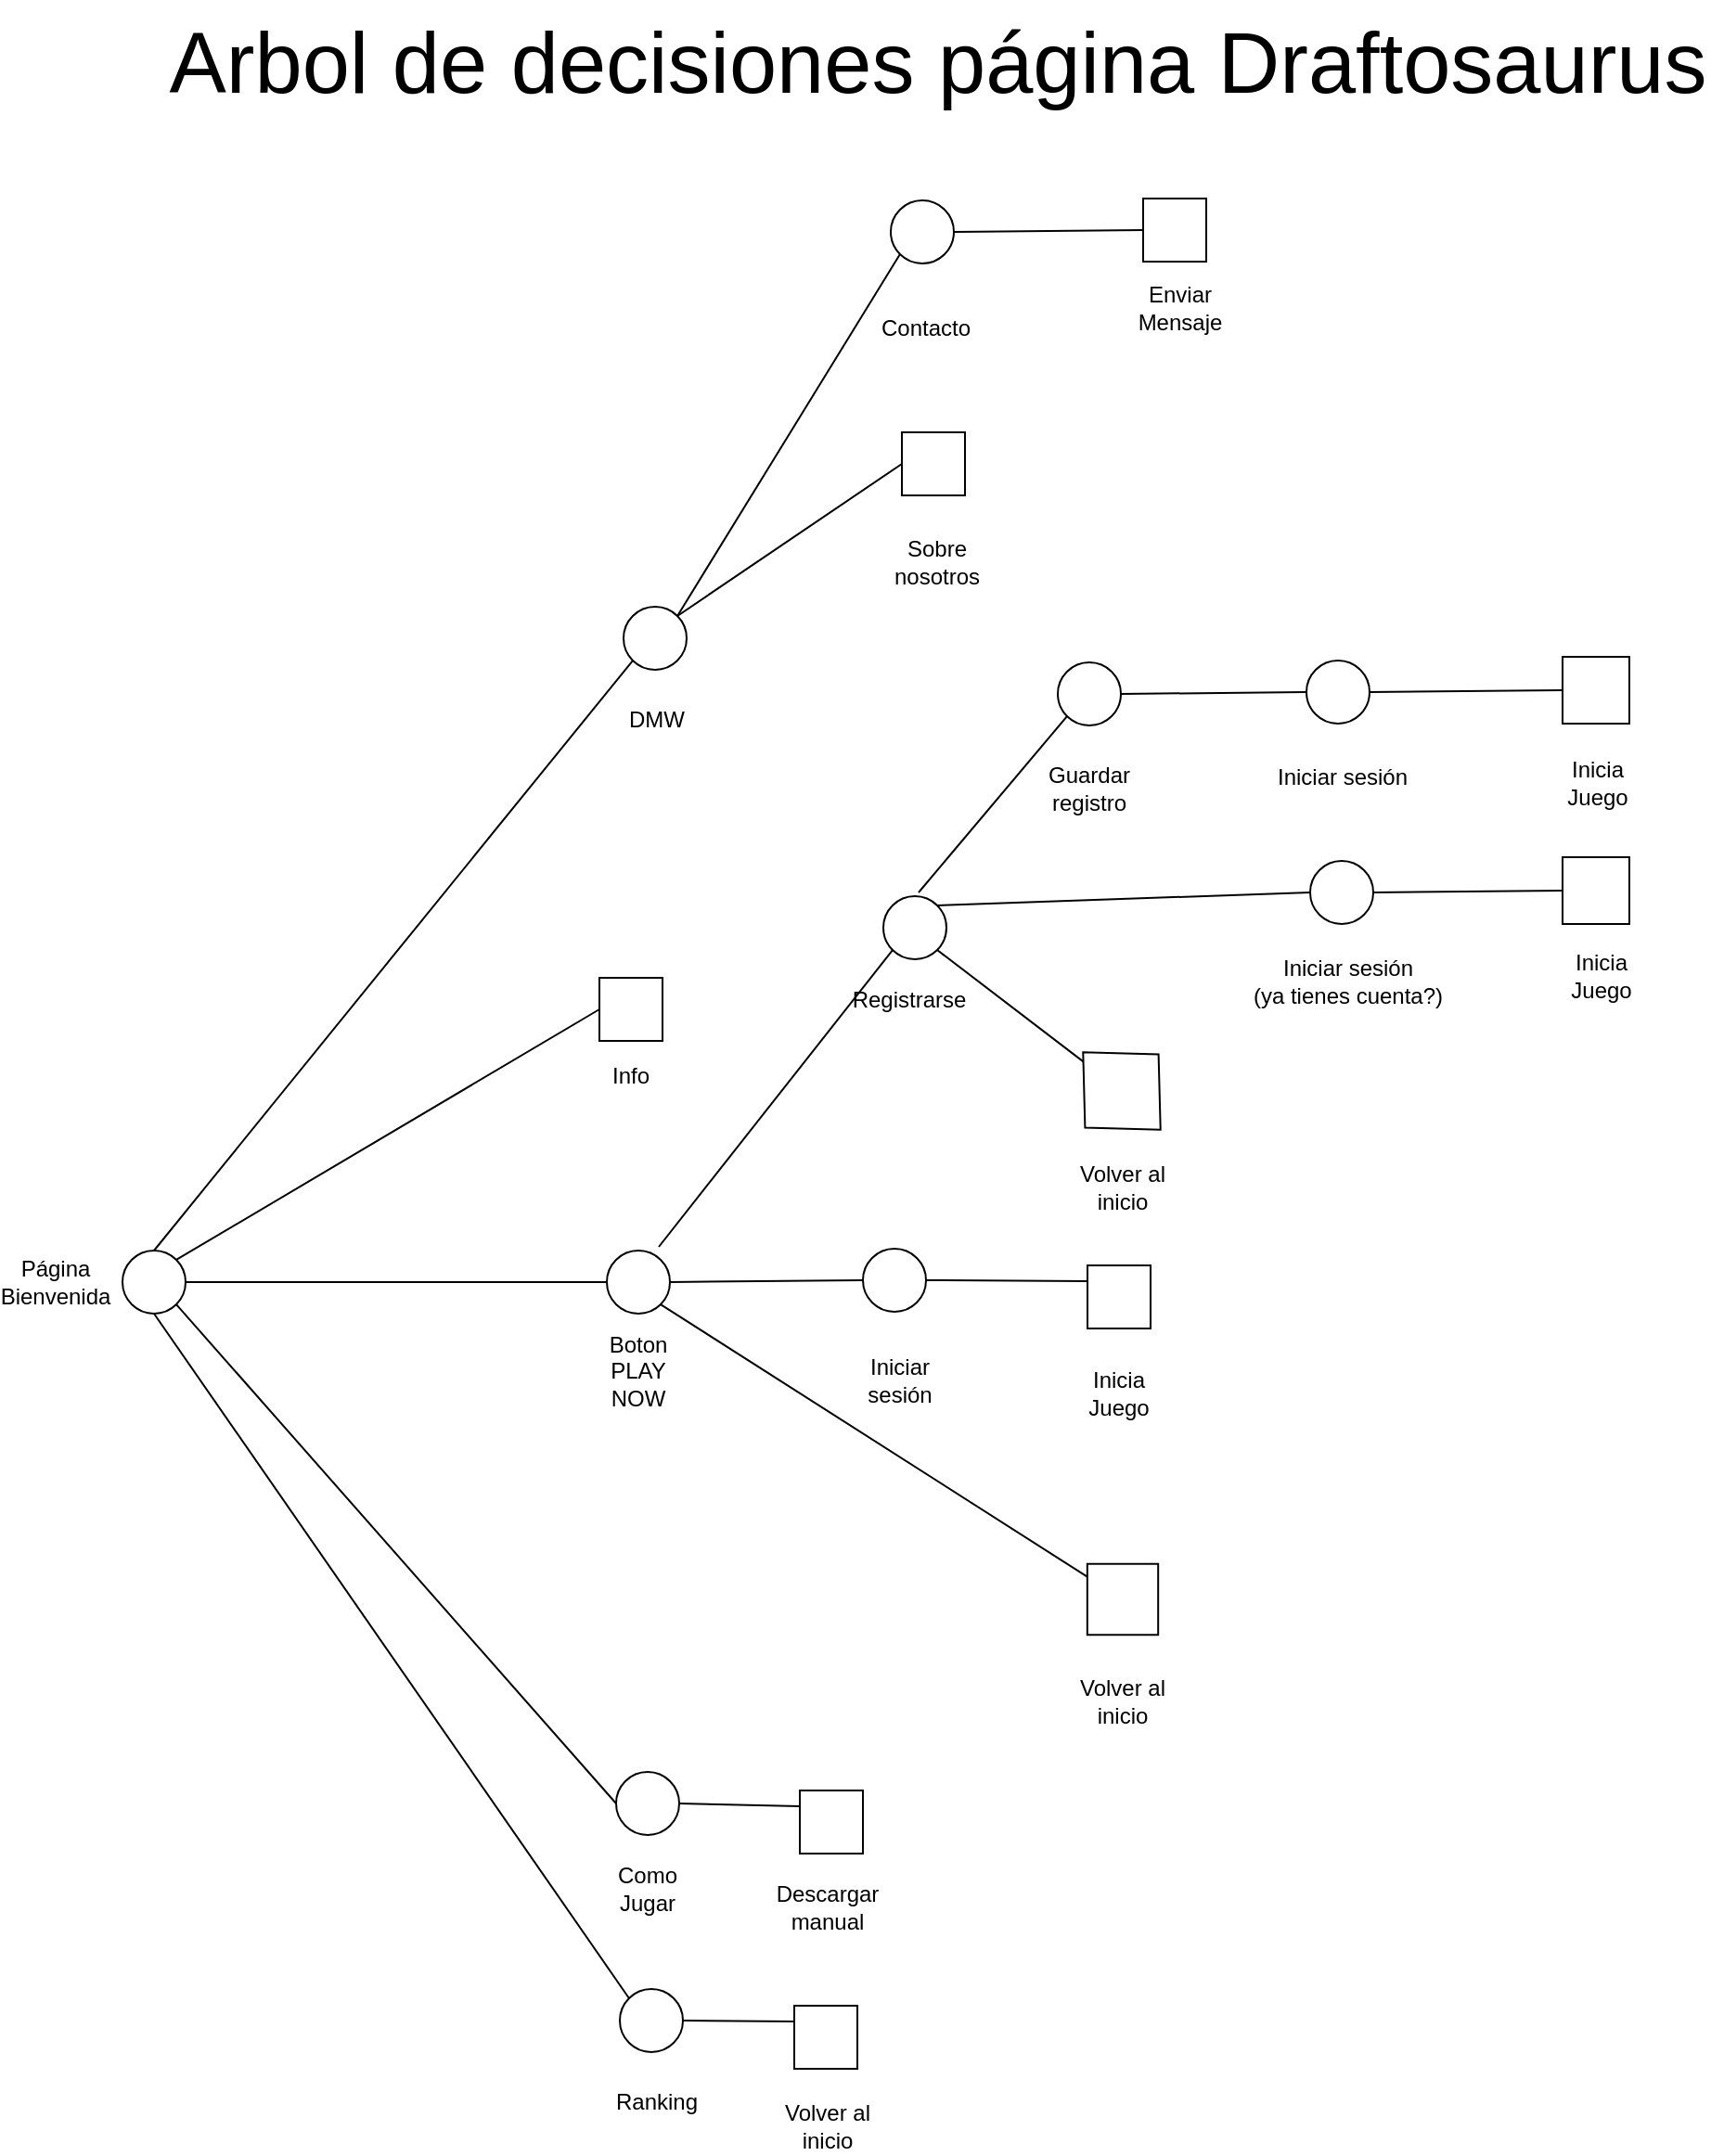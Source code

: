 <mxfile version="27.2.0">
  <diagram name="AOA Diagram CPM" id="0">
    <mxGraphModel grid="0" page="0" gridSize="10" guides="0" tooltips="1" connect="1" arrows="1" fold="1" pageScale="1" pageWidth="850" pageHeight="1100" math="0" shadow="0">
      <root>
        <mxCell id="0" />
        <mxCell id="1" parent="0" />
        <mxCell id="V5MwP_LQJQA790HmhcRP-66668499" value="" style="ellipse;whiteSpace=wrap;html=1;aspect=fixed;rotation=0;" vertex="1" parent="1">
          <mxGeometry x="-53" y="408" width="34" height="34" as="geometry" />
        </mxCell>
        <mxCell id="V5MwP_LQJQA790HmhcRP-66668503" value="Boton&lt;div&gt;PLAY NOW&lt;/div&gt;" style="text;html=1;align=center;verticalAlign=middle;whiteSpace=wrap;rounded=0;" vertex="1" parent="1">
          <mxGeometry x="-66" y="458" width="60" height="30" as="geometry" />
        </mxCell>
        <mxCell id="V5MwP_LQJQA790HmhcRP-66668504" value="" style="ellipse;whiteSpace=wrap;html=1;aspect=fixed;rotation=0;" vertex="1" parent="1">
          <mxGeometry x="96" y="217" width="34" height="34" as="geometry" />
        </mxCell>
        <mxCell id="V5MwP_LQJQA790HmhcRP-66668505" value="Registrarse" style="text;html=1;align=center;verticalAlign=middle;whiteSpace=wrap;rounded=0;" vertex="1" parent="1">
          <mxGeometry x="80" y="258" width="60" height="30" as="geometry" />
        </mxCell>
        <mxCell id="V5MwP_LQJQA790HmhcRP-66668506" value="" style="ellipse;whiteSpace=wrap;html=1;aspect=fixed;rotation=0;" vertex="1" parent="1">
          <mxGeometry x="85" y="407" width="34" height="34" as="geometry" />
        </mxCell>
        <mxCell id="V5MwP_LQJQA790HmhcRP-66668507" value="Iniciar sesión" style="text;html=1;align=center;verticalAlign=middle;whiteSpace=wrap;rounded=0;" vertex="1" parent="1">
          <mxGeometry x="75" y="463" width="60" height="30" as="geometry" />
        </mxCell>
        <mxCell id="y1Z0iLRCGN_JdT7vQk1x-2" value="Volver al inicio" style="text;html=1;align=center;verticalAlign=middle;whiteSpace=wrap;rounded=0;" vertex="1" parent="1">
          <mxGeometry x="195" y="636" width="60" height="30" as="geometry" />
        </mxCell>
        <mxCell id="y1Z0iLRCGN_JdT7vQk1x-4" value="" style="endArrow=none;html=1;rounded=0;entryX=0;entryY=1;entryDx=0;entryDy=0;" edge="1" parent="1" target="V5MwP_LQJQA790HmhcRP-66668504">
          <mxGeometry width="50" height="50" relative="1" as="geometry">
            <mxPoint x="-25" y="406" as="sourcePoint" />
            <mxPoint x="25" y="356" as="targetPoint" />
          </mxGeometry>
        </mxCell>
        <mxCell id="V5MwP_LQJQA790HmhcRP-66668511" value="" style="rhombus;whiteSpace=wrap;html=1;rotation=45;" vertex="1" parent="1">
          <mxGeometry x="198" y="569" width="54" height="54" as="geometry" />
        </mxCell>
        <mxCell id="y1Z0iLRCGN_JdT7vQk1x-6" value="" style="endArrow=none;html=1;rounded=0;entryX=0;entryY=0.5;entryDx=0;entryDy=0;exitX=1;exitY=0.5;exitDx=0;exitDy=0;" edge="1" parent="1" source="V5MwP_LQJQA790HmhcRP-66668499" target="V5MwP_LQJQA790HmhcRP-66668506">
          <mxGeometry width="50" height="50" relative="1" as="geometry">
            <mxPoint x="2" y="438" as="sourcePoint" />
            <mxPoint x="52" y="388" as="targetPoint" />
          </mxGeometry>
        </mxCell>
        <mxCell id="y1Z0iLRCGN_JdT7vQk1x-8" style="edgeStyle=orthogonalEdgeStyle;rounded=0;orthogonalLoop=1;jettySize=auto;html=1;exitX=0.5;exitY=1;exitDx=0;exitDy=0;" edge="1" parent="1" source="y1Z0iLRCGN_JdT7vQk1x-2" target="y1Z0iLRCGN_JdT7vQk1x-2">
          <mxGeometry relative="1" as="geometry" />
        </mxCell>
        <mxCell id="y1Z0iLRCGN_JdT7vQk1x-5" value="" style="endArrow=none;html=1;rounded=0;exitX=1;exitY=1;exitDx=0;exitDy=0;" edge="1" parent="1" source="V5MwP_LQJQA790HmhcRP-66668499" target="V5MwP_LQJQA790HmhcRP-66668511">
          <mxGeometry width="50" height="50" relative="1" as="geometry">
            <mxPoint x="-42" y="578" as="sourcePoint" />
            <mxPoint x="8" y="528" as="targetPoint" />
          </mxGeometry>
        </mxCell>
        <mxCell id="y1Z0iLRCGN_JdT7vQk1x-16" value="" style="whiteSpace=wrap;html=1;aspect=fixed;" vertex="1" parent="1">
          <mxGeometry x="206" y="416" width="34" height="34" as="geometry" />
        </mxCell>
        <mxCell id="V5MwP_LQJQA790HmhcRP-66668514" value="Inicia Juego" style="text;html=1;align=center;verticalAlign=middle;whiteSpace=wrap;rounded=0;" vertex="1" parent="1">
          <mxGeometry x="193" y="470" width="60" height="30" as="geometry" />
        </mxCell>
        <mxCell id="y1Z0iLRCGN_JdT7vQk1x-24" value="" style="endArrow=none;html=1;rounded=0;exitX=1;exitY=0.5;exitDx=0;exitDy=0;entryX=0;entryY=0.25;entryDx=0;entryDy=0;" edge="1" parent="1" source="V5MwP_LQJQA790HmhcRP-66668506" target="y1Z0iLRCGN_JdT7vQk1x-16">
          <mxGeometry width="50" height="50" relative="1" as="geometry">
            <mxPoint x="232" y="407" as="sourcePoint" />
            <mxPoint x="339" y="405.288" as="targetPoint" />
          </mxGeometry>
        </mxCell>
        <mxCell id="V5MwP_LQJQA790HmhcRP-66668517" value="Volver al inicio" style="text;html=1;align=center;verticalAlign=middle;whiteSpace=wrap;rounded=0;" vertex="1" parent="1">
          <mxGeometry x="195.004" y="359.004" width="60" height="30" as="geometry" />
        </mxCell>
        <mxCell id="V5MwP_LQJQA790HmhcRP-66668518" value="" style="rhombus;whiteSpace=wrap;html=1;rotation=45;" vertex="1" parent="1">
          <mxGeometry x="195" y="294" width="59" height="56" as="geometry" />
        </mxCell>
        <mxCell id="V5MwP_LQJQA790HmhcRP-66668519" style="edgeStyle=orthogonalEdgeStyle;rounded=0;orthogonalLoop=1;jettySize=auto;html=1;exitX=0.5;exitY=1;exitDx=0;exitDy=0;" edge="1" parent="1" source="V5MwP_LQJQA790HmhcRP-66668517" target="V5MwP_LQJQA790HmhcRP-66668517">
          <mxGeometry relative="1" as="geometry" />
        </mxCell>
        <mxCell id="V5MwP_LQJQA790HmhcRP-66668520" value="" style="ellipse;whiteSpace=wrap;html=1;aspect=fixed;rotation=0;" vertex="1" parent="1">
          <mxGeometry x="326" y="198" width="34" height="34" as="geometry" />
        </mxCell>
        <mxCell id="V5MwP_LQJQA790HmhcRP-66668521" value="Iniciar sesión&lt;br&gt;(ya tienes cuenta?)" style="text;html=1;align=center;verticalAlign=middle;whiteSpace=wrap;rounded=0;" vertex="1" parent="1">
          <mxGeometry x="279" y="248" width="135" height="30" as="geometry" />
        </mxCell>
        <mxCell id="V5MwP_LQJQA790HmhcRP-66668522" value="" style="whiteSpace=wrap;html=1;aspect=fixed;" vertex="1" parent="1">
          <mxGeometry x="462" y="196" width="36" height="36" as="geometry" />
        </mxCell>
        <mxCell id="V5MwP_LQJQA790HmhcRP-66668523" value="Inicia Juego" style="text;html=1;align=center;verticalAlign=middle;whiteSpace=wrap;rounded=0;" vertex="1" parent="1">
          <mxGeometry x="453" y="245" width="60" height="30" as="geometry" />
        </mxCell>
        <mxCell id="y1Z0iLRCGN_JdT7vQk1x-28" value="" style="endArrow=none;html=1;rounded=0;entryX=0;entryY=0.5;entryDx=0;entryDy=0;exitX=1;exitY=0;exitDx=0;exitDy=0;" edge="1" parent="1" source="V5MwP_LQJQA790HmhcRP-66668504" target="V5MwP_LQJQA790HmhcRP-66668520">
          <mxGeometry width="50" height="50" relative="1" as="geometry">
            <mxPoint x="158" y="245" as="sourcePoint" />
            <mxPoint x="208" y="195" as="targetPoint" />
          </mxGeometry>
        </mxCell>
        <mxCell id="y1Z0iLRCGN_JdT7vQk1x-30" value="" style="endArrow=none;html=1;rounded=0;exitX=1;exitY=0.5;exitDx=0;exitDy=0;entryX=0;entryY=0.5;entryDx=0;entryDy=0;" edge="1" parent="1" source="V5MwP_LQJQA790HmhcRP-66668520" target="V5MwP_LQJQA790HmhcRP-66668522">
          <mxGeometry width="50" height="50" relative="1" as="geometry">
            <mxPoint x="315" y="232" as="sourcePoint" />
            <mxPoint x="365" y="182" as="targetPoint" />
          </mxGeometry>
        </mxCell>
        <mxCell id="y1Z0iLRCGN_JdT7vQk1x-32" value="" style="endArrow=none;html=1;rounded=0;exitX=1;exitY=1;exitDx=0;exitDy=0;" edge="1" parent="1" source="V5MwP_LQJQA790HmhcRP-66668504" target="V5MwP_LQJQA790HmhcRP-66668518">
          <mxGeometry width="50" height="50" relative="1" as="geometry">
            <mxPoint x="158" y="302" as="sourcePoint" />
            <mxPoint x="208" y="252" as="targetPoint" />
          </mxGeometry>
        </mxCell>
        <mxCell id="V5MwP_LQJQA790HmhcRP-66668525" value="" style="ellipse;whiteSpace=wrap;html=1;aspect=fixed;rotation=0;" vertex="1" parent="1">
          <mxGeometry x="190" y="91" width="34" height="34" as="geometry" />
        </mxCell>
        <mxCell id="V5MwP_LQJQA790HmhcRP-66668526" value="Guardar&lt;div&gt;registro&lt;/div&gt;" style="text;html=1;align=center;verticalAlign=middle;whiteSpace=wrap;rounded=0;" vertex="1" parent="1">
          <mxGeometry x="177" y="144" width="60" height="30" as="geometry" />
        </mxCell>
        <mxCell id="V5MwP_LQJQA790HmhcRP-66668527" value="" style="ellipse;whiteSpace=wrap;html=1;aspect=fixed;rotation=0;" vertex="1" parent="1">
          <mxGeometry x="324" y="90" width="34" height="34" as="geometry" />
        </mxCell>
        <mxCell id="V5MwP_LQJQA790HmhcRP-66668528" value="Iniciar sesión" style="text;html=1;align=center;verticalAlign=middle;whiteSpace=wrap;rounded=0;" vertex="1" parent="1">
          <mxGeometry x="296" y="138" width="95" height="30" as="geometry" />
        </mxCell>
        <mxCell id="V5MwP_LQJQA790HmhcRP-66668529" value="" style="whiteSpace=wrap;html=1;aspect=fixed;" vertex="1" parent="1">
          <mxGeometry x="462" y="88" width="36" height="36" as="geometry" />
        </mxCell>
        <mxCell id="V5MwP_LQJQA790HmhcRP-66668530" value="" style="endArrow=none;html=1;rounded=0;exitX=1;exitY=0.5;exitDx=0;exitDy=0;entryX=0;entryY=0.5;entryDx=0;entryDy=0;" edge="1" parent="1" source="V5MwP_LQJQA790HmhcRP-66668527" target="V5MwP_LQJQA790HmhcRP-66668529">
          <mxGeometry width="50" height="50" relative="1" as="geometry">
            <mxPoint x="318" y="67" as="sourcePoint" />
            <mxPoint x="368" y="17" as="targetPoint" />
          </mxGeometry>
        </mxCell>
        <mxCell id="V5MwP_LQJQA790HmhcRP-66668531" value="Inicia Juego" style="text;html=1;align=center;verticalAlign=middle;whiteSpace=wrap;rounded=0;" vertex="1" parent="1">
          <mxGeometry x="451" y="141" width="60" height="30" as="geometry" />
        </mxCell>
        <mxCell id="y1Z0iLRCGN_JdT7vQk1x-43" value="" style="endArrow=none;html=1;rounded=0;entryX=0;entryY=1;entryDx=0;entryDy=0;" edge="1" parent="1" target="V5MwP_LQJQA790HmhcRP-66668525">
          <mxGeometry width="50" height="50" relative="1" as="geometry">
            <mxPoint x="115" y="215" as="sourcePoint" />
            <mxPoint x="127" y="130" as="targetPoint" />
          </mxGeometry>
        </mxCell>
        <mxCell id="V5MwP_LQJQA790HmhcRP-66668533" value="" style="ellipse;whiteSpace=wrap;html=1;aspect=fixed;rotation=0;" vertex="1" parent="1">
          <mxGeometry x="-314" y="408" width="34" height="34" as="geometry" />
        </mxCell>
        <mxCell id="V5MwP_LQJQA790HmhcRP-66668534" value="Página&lt;div&gt;Bienvenida&lt;/div&gt;" style="text;html=1;align=center;verticalAlign=middle;whiteSpace=wrap;rounded=0;" vertex="1" parent="1">
          <mxGeometry x="-380" y="421" width="60" height="8" as="geometry" />
        </mxCell>
        <mxCell id="y1Z0iLRCGN_JdT7vQk1x-47" value="" style="endArrow=none;html=1;rounded=0;exitX=1;exitY=0.5;exitDx=0;exitDy=0;entryX=0;entryY=0.5;entryDx=0;entryDy=0;" edge="1" parent="1" source="V5MwP_LQJQA790HmhcRP-66668525" target="V5MwP_LQJQA790HmhcRP-66668527">
          <mxGeometry width="50" height="50" relative="1" as="geometry">
            <mxPoint x="244" y="127" as="sourcePoint" />
            <mxPoint x="294" y="77" as="targetPoint" />
          </mxGeometry>
        </mxCell>
        <mxCell id="V5MwP_LQJQA790HmhcRP-66668535" value="" style="endArrow=none;html=1;rounded=0;entryX=0;entryY=0.5;entryDx=0;entryDy=0;exitX=1;exitY=0.5;exitDx=0;exitDy=0;" edge="1" parent="1" source="V5MwP_LQJQA790HmhcRP-66668533" target="V5MwP_LQJQA790HmhcRP-66668499">
          <mxGeometry width="50" height="50" relative="1" as="geometry">
            <mxPoint x="-310" y="433" as="sourcePoint" />
            <mxPoint x="-108" y="492" as="targetPoint" />
          </mxGeometry>
        </mxCell>
        <mxCell id="y1Z0iLRCGN_JdT7vQk1x-50" style="edgeStyle=orthogonalEdgeStyle;rounded=0;orthogonalLoop=1;jettySize=auto;html=1;exitX=0.5;exitY=1;exitDx=0;exitDy=0;" edge="1" parent="1" source="V5MwP_LQJQA790HmhcRP-66668533" target="V5MwP_LQJQA790HmhcRP-66668533">
          <mxGeometry relative="1" as="geometry" />
        </mxCell>
        <mxCell id="V5MwP_LQJQA790HmhcRP-66668538" value="" style="whiteSpace=wrap;html=1;aspect=fixed;" vertex="1" parent="1">
          <mxGeometry x="-57" y="261" width="34" height="34" as="geometry" />
        </mxCell>
        <mxCell id="V5MwP_LQJQA790HmhcRP-66668539" value="Info" style="text;html=1;align=center;verticalAlign=middle;whiteSpace=wrap;rounded=0;" vertex="1" parent="1">
          <mxGeometry x="-70" y="299" width="60" height="30" as="geometry" />
        </mxCell>
        <mxCell id="V5MwP_LQJQA790HmhcRP-66668540" value="" style="endArrow=none;html=1;rounded=0;entryX=0;entryY=0.5;entryDx=0;entryDy=0;exitX=1;exitY=0;exitDx=0;exitDy=0;" edge="1" parent="1" source="V5MwP_LQJQA790HmhcRP-66668533" target="V5MwP_LQJQA790HmhcRP-66668538">
          <mxGeometry width="50" height="50" relative="1" as="geometry">
            <mxPoint x="-381" y="369" as="sourcePoint" />
            <mxPoint x="-77" y="369" as="targetPoint" />
          </mxGeometry>
        </mxCell>
        <mxCell id="V5MwP_LQJQA790HmhcRP-66668541" value="" style="ellipse;whiteSpace=wrap;html=1;aspect=fixed;rotation=0;" vertex="1" parent="1">
          <mxGeometry x="-48" y="689" width="34" height="34" as="geometry" />
        </mxCell>
        <mxCell id="V5MwP_LQJQA790HmhcRP-66668542" value="Como Jugar" style="text;html=1;align=center;verticalAlign=middle;whiteSpace=wrap;rounded=0;" vertex="1" parent="1">
          <mxGeometry x="-61" y="737" width="60" height="30" as="geometry" />
        </mxCell>
        <mxCell id="V5MwP_LQJQA790HmhcRP-66668544" value="Descargar manual" style="text;html=1;align=center;verticalAlign=middle;whiteSpace=wrap;rounded=0;" vertex="1" parent="1">
          <mxGeometry x="36" y="747" width="60" height="30" as="geometry" />
        </mxCell>
        <mxCell id="V5MwP_LQJQA790HmhcRP-66668545" value="" style="whiteSpace=wrap;html=1;aspect=fixed;" vertex="1" parent="1">
          <mxGeometry x="51" y="699" width="34" height="34" as="geometry" />
        </mxCell>
        <mxCell id="V5MwP_LQJQA790HmhcRP-66668546" value="" style="ellipse;whiteSpace=wrap;html=1;aspect=fixed;rotation=0;" vertex="1" parent="1">
          <mxGeometry x="-44" y="61" width="34" height="34" as="geometry" />
        </mxCell>
        <mxCell id="y1Z0iLRCGN_JdT7vQk1x-53" value="" style="endArrow=none;html=1;rounded=0;exitX=1;exitY=1;exitDx=0;exitDy=0;entryX=0;entryY=0.5;entryDx=0;entryDy=0;" edge="1" parent="1" source="V5MwP_LQJQA790HmhcRP-66668533" target="V5MwP_LQJQA790HmhcRP-66668541">
          <mxGeometry width="50" height="50" relative="1" as="geometry">
            <mxPoint x="-236" y="581" as="sourcePoint" />
            <mxPoint x="-186" y="531" as="targetPoint" />
          </mxGeometry>
        </mxCell>
        <mxCell id="V5MwP_LQJQA790HmhcRP-66668547" value="&lt;div&gt;DMW&lt;/div&gt;" style="text;html=1;align=center;verticalAlign=middle;whiteSpace=wrap;rounded=0;" vertex="1" parent="1">
          <mxGeometry x="-56" y="106" width="60" height="31" as="geometry" />
        </mxCell>
        <mxCell id="y1Z0iLRCGN_JdT7vQk1x-55" value="" style="endArrow=none;html=1;rounded=0;exitX=1;exitY=0.5;exitDx=0;exitDy=0;entryX=0;entryY=0.25;entryDx=0;entryDy=0;" edge="1" parent="1" source="V5MwP_LQJQA790HmhcRP-66668541" target="V5MwP_LQJQA790HmhcRP-66668545">
          <mxGeometry width="50" height="50" relative="1" as="geometry">
            <mxPoint x="11" y="744" as="sourcePoint" />
            <mxPoint x="61" y="694" as="targetPoint" />
          </mxGeometry>
        </mxCell>
        <mxCell id="LGbLucn3ORorXzo7Lwgj-1" value="" style="whiteSpace=wrap;html=1;aspect=fixed;" vertex="1" parent="1">
          <mxGeometry x="106" y="-33" width="34" height="34" as="geometry" />
        </mxCell>
        <mxCell id="LGbLucn3ORorXzo7Lwgj-2" value="Sobre nosotros" style="text;html=1;align=center;verticalAlign=middle;whiteSpace=wrap;rounded=0;" vertex="1" parent="1">
          <mxGeometry x="95" y="22" width="60" height="30" as="geometry" />
        </mxCell>
        <mxCell id="LGbLucn3ORorXzo7Lwgj-3" value="" style="ellipse;whiteSpace=wrap;html=1;aspect=fixed;rotation=0;" vertex="1" parent="1">
          <mxGeometry x="100" y="-158" width="34" height="34" as="geometry" />
        </mxCell>
        <mxCell id="LGbLucn3ORorXzo7Lwgj-5" value="&lt;div&gt;Contacto&lt;/div&gt;" style="text;html=1;align=center;verticalAlign=middle;whiteSpace=wrap;rounded=0;" vertex="1" parent="1">
          <mxGeometry x="89" y="-104" width="60" height="30" as="geometry" />
        </mxCell>
        <mxCell id="y1Z0iLRCGN_JdT7vQk1x-57" value="" style="endArrow=none;html=1;rounded=0;entryX=0;entryY=1;entryDx=0;entryDy=0;exitX=0.5;exitY=0;exitDx=0;exitDy=0;" edge="1" parent="1" source="V5MwP_LQJQA790HmhcRP-66668533" target="V5MwP_LQJQA790HmhcRP-66668546">
          <mxGeometry width="50" height="50" relative="1" as="geometry">
            <mxPoint x="-299" y="329" as="sourcePoint" />
            <mxPoint x="-249" y="279" as="targetPoint" />
          </mxGeometry>
        </mxCell>
        <mxCell id="LGbLucn3ORorXzo7Lwgj-10" value="" style="whiteSpace=wrap;html=1;aspect=fixed;" vertex="1" parent="1">
          <mxGeometry x="236" y="-159" width="34" height="34" as="geometry" />
        </mxCell>
        <mxCell id="LGbLucn3ORorXzo7Lwgj-11" value="Enviar Mensaje" style="text;html=1;align=center;verticalAlign=middle;whiteSpace=wrap;rounded=0;" vertex="1" parent="1">
          <mxGeometry x="226" y="-115" width="60" height="30" as="geometry" />
        </mxCell>
        <mxCell id="y1Z0iLRCGN_JdT7vQk1x-58" value="" style="endArrow=none;html=1;rounded=0;entryX=0;entryY=0.5;entryDx=0;entryDy=0;exitX=1;exitY=0;exitDx=0;exitDy=0;" edge="1" parent="1" source="V5MwP_LQJQA790HmhcRP-66668546" target="LGbLucn3ORorXzo7Lwgj-1">
          <mxGeometry width="50" height="50" relative="1" as="geometry">
            <mxPoint y="49" as="sourcePoint" />
            <mxPoint x="50" y="-1" as="targetPoint" />
          </mxGeometry>
        </mxCell>
        <mxCell id="y1Z0iLRCGN_JdT7vQk1x-59" value="" style="endArrow=none;html=1;rounded=0;exitX=1;exitY=0;exitDx=0;exitDy=0;entryX=0;entryY=1;entryDx=0;entryDy=0;" edge="1" parent="1" source="V5MwP_LQJQA790HmhcRP-66668546" target="LGbLucn3ORorXzo7Lwgj-3">
          <mxGeometry width="50" height="50" relative="1" as="geometry">
            <mxPoint x="-9" y="10" as="sourcePoint" />
            <mxPoint x="41" y="-40" as="targetPoint" />
          </mxGeometry>
        </mxCell>
        <mxCell id="y1Z0iLRCGN_JdT7vQk1x-60" value="" style="endArrow=none;html=1;rounded=0;exitX=1;exitY=0.5;exitDx=0;exitDy=0;entryX=0;entryY=0.5;entryDx=0;entryDy=0;" edge="1" parent="1" source="LGbLucn3ORorXzo7Lwgj-3" target="LGbLucn3ORorXzo7Lwgj-10">
          <mxGeometry width="50" height="50" relative="1" as="geometry">
            <mxPoint x="167" y="-106" as="sourcePoint" />
            <mxPoint x="217" y="-156" as="targetPoint" />
          </mxGeometry>
        </mxCell>
        <mxCell id="LGbLucn3ORorXzo7Lwgj-14" value="" style="ellipse;whiteSpace=wrap;html=1;aspect=fixed;rotation=0;" vertex="1" parent="1">
          <mxGeometry x="-46" y="806" width="34" height="34" as="geometry" />
        </mxCell>
        <mxCell id="LGbLucn3ORorXzo7Lwgj-15" value="Ranking" style="text;html=1;align=center;verticalAlign=middle;whiteSpace=wrap;rounded=0;" vertex="1" parent="1">
          <mxGeometry x="-56" y="852" width="60" height="30" as="geometry" />
        </mxCell>
        <mxCell id="LGbLucn3ORorXzo7Lwgj-16" value="Volver al inicio" style="text;html=1;align=center;verticalAlign=middle;whiteSpace=wrap;rounded=0;" vertex="1" parent="1">
          <mxGeometry x="36" y="865" width="60" height="30" as="geometry" />
        </mxCell>
        <mxCell id="LGbLucn3ORorXzo7Lwgj-17" value="" style="whiteSpace=wrap;html=1;aspect=fixed;" vertex="1" parent="1">
          <mxGeometry x="48" y="815" width="34" height="34" as="geometry" />
        </mxCell>
        <mxCell id="LGbLucn3ORorXzo7Lwgj-18" value="" style="endArrow=none;html=1;rounded=0;exitX=1;exitY=0.5;exitDx=0;exitDy=0;entryX=0;entryY=0.25;entryDx=0;entryDy=0;" edge="1" parent="1" source="LGbLucn3ORorXzo7Lwgj-14" target="LGbLucn3ORorXzo7Lwgj-17">
          <mxGeometry width="50" height="50" relative="1" as="geometry">
            <mxPoint x="-44" y="860" as="sourcePoint" />
            <mxPoint x="6" y="810" as="targetPoint" />
          </mxGeometry>
        </mxCell>
        <mxCell id="y1Z0iLRCGN_JdT7vQk1x-61" value="" style="endArrow=none;html=1;rounded=0;entryX=0.5;entryY=1;entryDx=0;entryDy=0;exitX=0;exitY=0;exitDx=0;exitDy=0;" edge="1" parent="1" source="LGbLucn3ORorXzo7Lwgj-14" target="V5MwP_LQJQA790HmhcRP-66668533">
          <mxGeometry width="50" height="50" relative="1" as="geometry">
            <mxPoint x="-330" y="580" as="sourcePoint" />
            <mxPoint x="-280" y="530" as="targetPoint" />
          </mxGeometry>
        </mxCell>
        <mxCell id="LGbLucn3ORorXzo7Lwgj-20" value="&lt;font style=&quot;font-size: 46px;&quot;&gt;Arbol de decisiones página Draftosaurus&lt;/font&gt;" style="text;html=1;align=center;verticalAlign=middle;resizable=0;points=[];autosize=1;strokeColor=none;fillColor=none;" vertex="1" parent="1">
          <mxGeometry x="-299" y="-266" width="847" height="67" as="geometry" />
        </mxCell>
      </root>
    </mxGraphModel>
  </diagram>
</mxfile>
